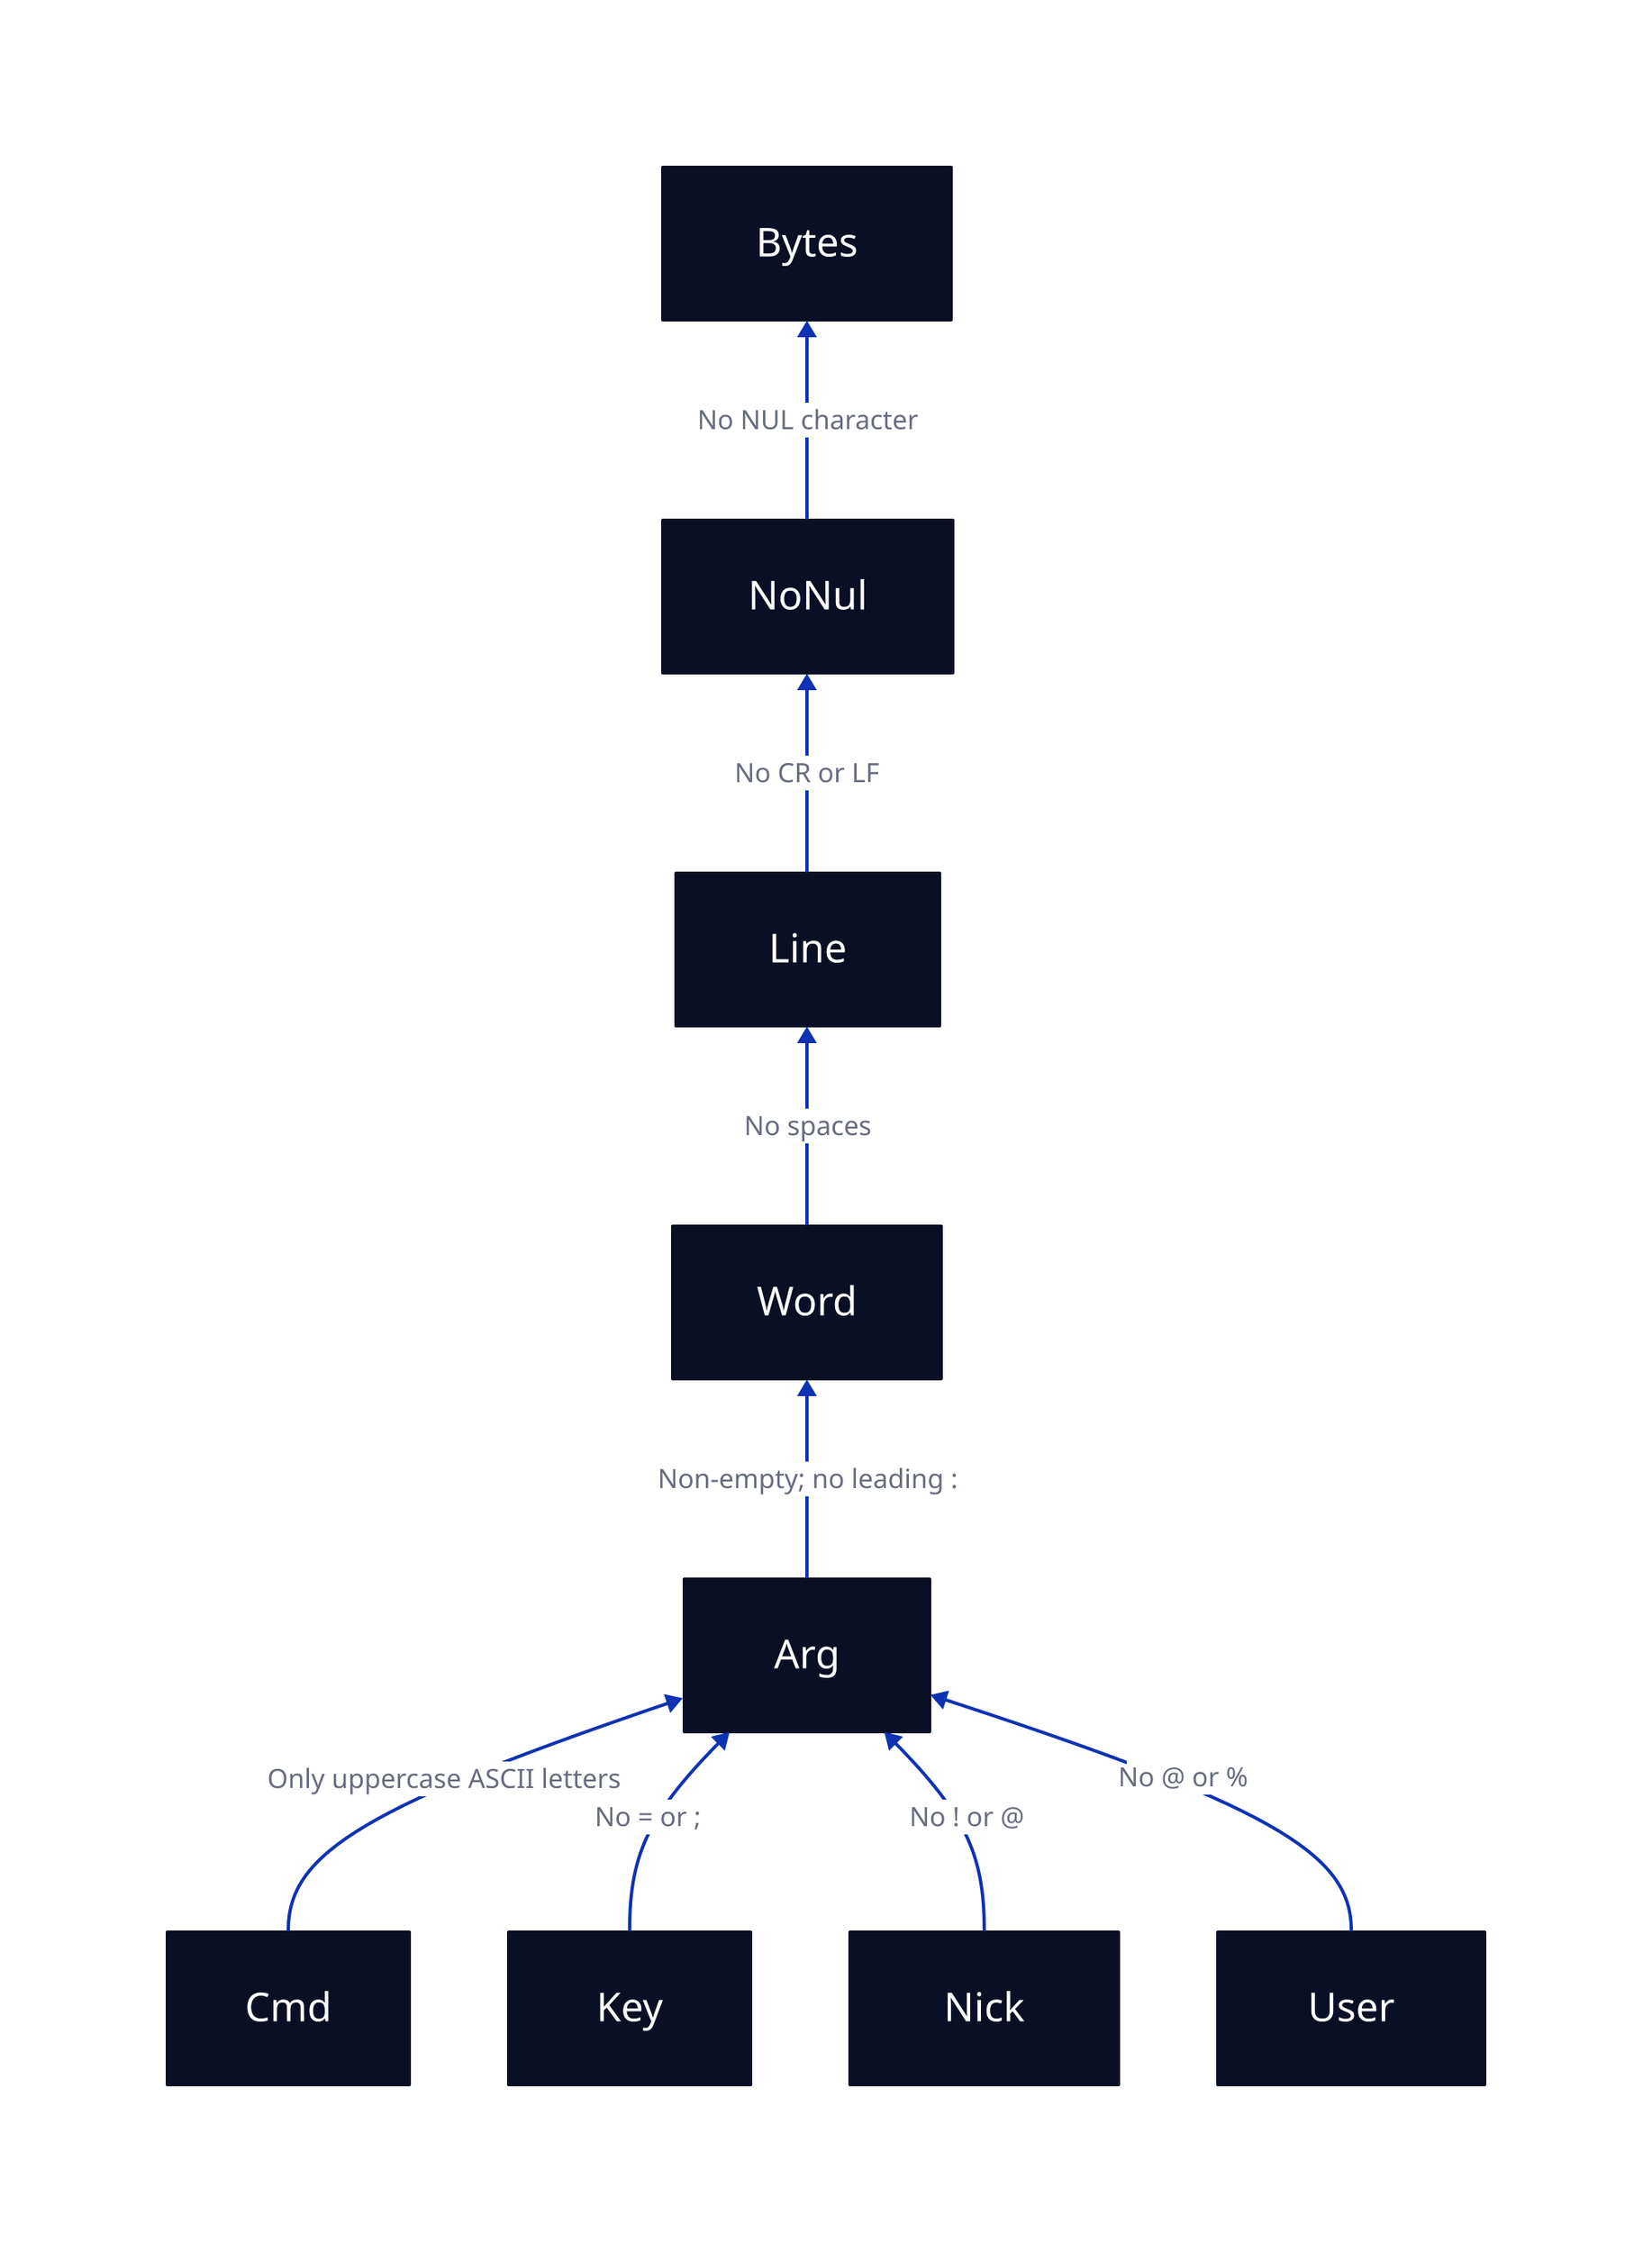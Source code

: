 direction: up
Bytes <- NoNul: "No NUL character"
NoNul <- Line: "No CR or LF"
Line <- Word: "No spaces"
Word <- Arg: "Non-empty; no leading :"

Arg <- Cmd: "Only uppercase ASCII letters"
Arg <- Key: "No = or ;"
Arg <- Nick: "No ! or @"
Arg <- User: "No @ or %"

Bytes.shape: class
NoNul.shape: class
Line.shape: class 
Word.shape: class
Arg.shape: class 
Nick.shape: class 
User.shape: class 
Cmd.shape: class 
Key.shape: class
